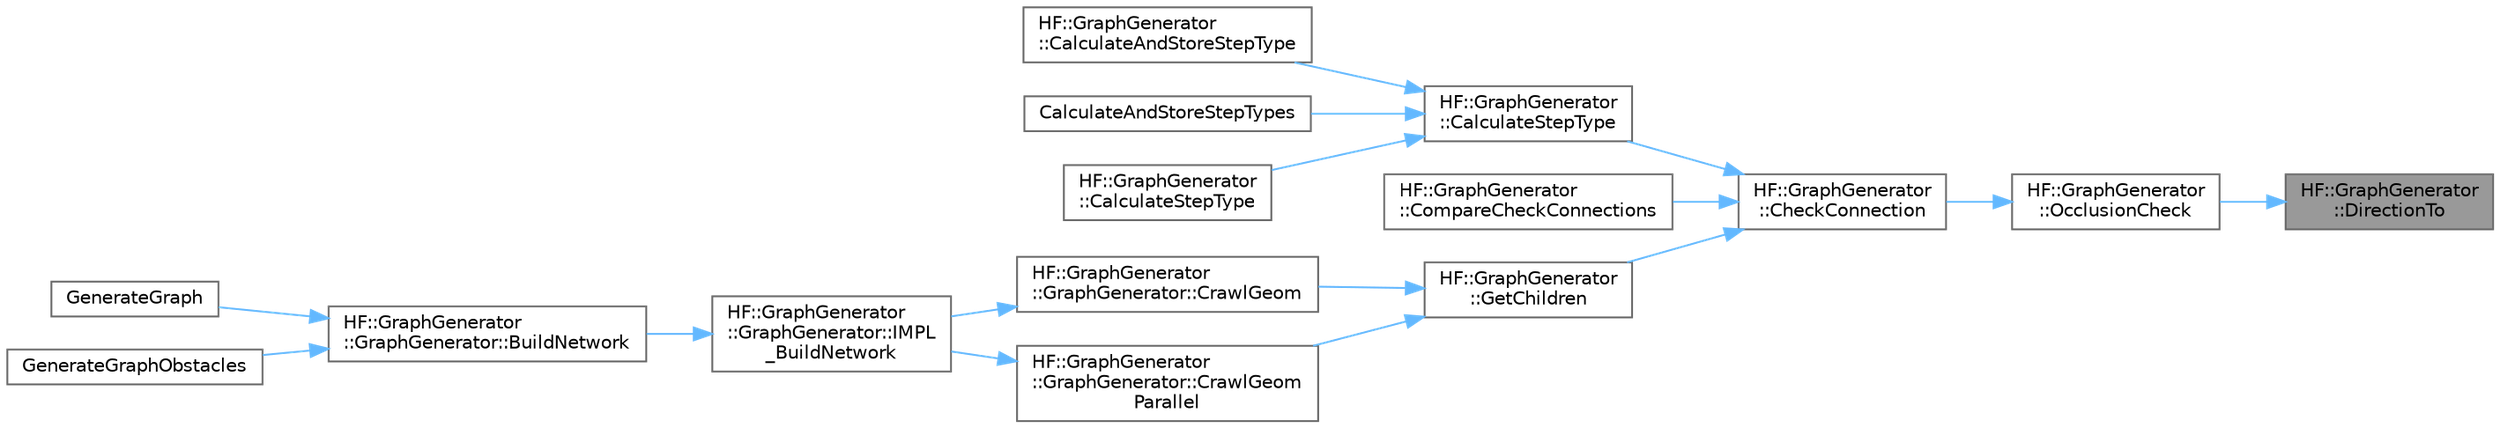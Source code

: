 digraph "HF::GraphGenerator::DirectionTo"
{
 // LATEX_PDF_SIZE
  bgcolor="transparent";
  edge [fontname=Helvetica,fontsize=10,labelfontname=Helvetica,labelfontsize=10];
  node [fontname=Helvetica,fontsize=10,shape=box,height=0.2,width=0.4];
  rankdir="RL";
  Node1 [label="HF::GraphGenerator\l::DirectionTo",height=0.2,width=0.4,color="gray40", fillcolor="grey60", style="filled", fontcolor="black",tooltip="Calculate the normalized direction from one node to another."];
  Node1 -> Node2 [dir="back",color="steelblue1",style="solid"];
  Node2 [label="HF::GraphGenerator\l::OcclusionCheck",height=0.2,width=0.4,color="grey40", fillcolor="white", style="filled",URL="$a00463.html#ace66c1b60785c32433402f012019ab81",tooltip="Determine if there is a valid line of sight between parent and child."];
  Node2 -> Node3 [dir="back",color="steelblue1",style="solid"];
  Node3 [label="HF::GraphGenerator\l::CheckConnection",height=0.2,width=0.4,color="grey40", fillcolor="white", style="filled",URL="$a00463.html#a260a25e02193ce904849ee090daefa2e",tooltip="Determine what kind of step (if any) is between parent and child, given that a connection was verifie..."];
  Node3 -> Node4 [dir="back",color="steelblue1",style="solid"];
  Node4 [label="HF::GraphGenerator\l::CalculateStepType",height=0.2,width=0.4,color="grey40", fillcolor="white", style="filled",URL="$a00463.html#a176c58b25fb5cb545d17128d4535f921",tooltip=" "];
  Node4 -> Node5 [dir="back",color="steelblue1",style="solid"];
  Node5 [label="HF::GraphGenerator\l::CalculateAndStoreStepType",height=0.2,width=0.4,color="grey40", fillcolor="white", style="filled",URL="$a00463.html#a0251caf5a32eb2c1f9d846d88eb7fe22",tooltip=" "];
  Node4 -> Node6 [dir="back",color="steelblue1",style="solid"];
  Node6 [label="CalculateAndStoreStepTypes",height=0.2,width=0.4,color="grey40", fillcolor="white", style="filled",URL="$a00454.html#gae7f55e49ba1992471430d0e3d415ebae",tooltip="Query the graph and identify the step types of all edges, adding them to the graph."];
  Node4 -> Node7 [dir="back",color="steelblue1",style="solid"];
  Node7 [label="HF::GraphGenerator\l::CalculateStepType",height=0.2,width=0.4,color="grey40", fillcolor="white", style="filled",URL="$a00463.html#a81398de53e151ae58b206523e555309e",tooltip=" "];
  Node3 -> Node8 [dir="back",color="steelblue1",style="solid"];
  Node8 [label="HF::GraphGenerator\l::CompareCheckConnections",height=0.2,width=0.4,color="grey40", fillcolor="white", style="filled",URL="$a00463.html#a5d2ad6de2131b1a90a80f901ac8dd185",tooltip=" "];
  Node3 -> Node9 [dir="back",color="steelblue1",style="solid"];
  Node9 [label="HF::GraphGenerator\l::GetChildren",height=0.2,width=0.4,color="grey40", fillcolor="white", style="filled",URL="$a00463.html#ab7ffcc7d6657ce276c06deed24c546a4",tooltip="Calculate all possible edges between parent and possible_children."];
  Node9 -> Node10 [dir="back",color="steelblue1",style="solid"];
  Node10 [label="HF::GraphGenerator\l::GraphGenerator::CrawlGeom",height=0.2,width=0.4,color="grey40", fillcolor="white", style="filled",URL="$a01311.html#ac7052d4b625fb96f29c5bfc091a86f7e",tooltip="Perform breadth first search to populate the graph with with nodes and edges."];
  Node10 -> Node11 [dir="back",color="steelblue1",style="solid"];
  Node11 [label="HF::GraphGenerator\l::GraphGenerator::IMPL\l_BuildNetwork",height=0.2,width=0.4,color="grey40", fillcolor="white", style="filled",URL="$a01311.html#a5788e421d921ec0ff27defc139c45106",tooltip="Generate a graph of accessible space."];
  Node11 -> Node12 [dir="back",color="steelblue1",style="solid"];
  Node12 [label="HF::GraphGenerator\l::GraphGenerator::BuildNetwork",height=0.2,width=0.4,color="grey40", fillcolor="white", style="filled",URL="$a01311.html#a0c12341433bbec41cc12cc1dbb41a976",tooltip="Generate a graph of accessible space."];
  Node12 -> Node13 [dir="back",color="steelblue1",style="solid"];
  Node13 [label="GenerateGraph",height=0.2,width=0.4,color="grey40", fillcolor="white", style="filled",URL="$a00454.html#ga2df84a732d1edfb70b7bd26d3282e129",tooltip="Construct a graph by performing a breadth-first search of accessible space."];
  Node12 -> Node14 [dir="back",color="steelblue1",style="solid"];
  Node14 [label="GenerateGraphObstacles",height=0.2,width=0.4,color="grey40", fillcolor="white", style="filled",URL="$a00454.html#gab9f58e3ecc686fa9bc34519b0faed734",tooltip="Construct a graph by performing a breadth-first search of accessible space, seperating obstacles from..."];
  Node9 -> Node15 [dir="back",color="steelblue1",style="solid"];
  Node15 [label="HF::GraphGenerator\l::GraphGenerator::CrawlGeom\lParallel",height=0.2,width=0.4,color="grey40", fillcolor="white", style="filled",URL="$a01311.html#a843cc6b5b69b5d013930b3685789fa15",tooltip="Perform breadth first search to populate the graph with nodes and edges using multiple cores."];
  Node15 -> Node11 [dir="back",color="steelblue1",style="solid"];
}
